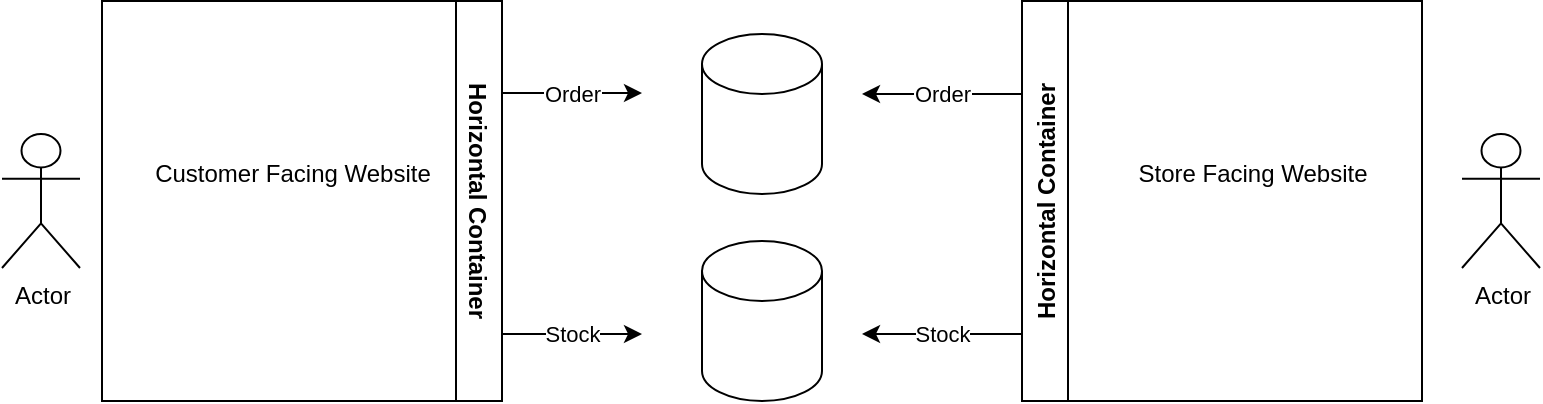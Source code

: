 <mxfile version="15.4.0" type="github">
  <diagram id="U5GuGis5cxZbUuP0ars5" name="Page-1">
    <mxGraphModel dx="1031" dy="622" grid="1" gridSize="10" guides="1" tooltips="1" connect="1" arrows="1" fold="1" page="1" pageScale="1" pageWidth="850" pageHeight="1100" math="0" shadow="0">
      <root>
        <mxCell id="0" />
        <mxCell id="1" parent="0" />
        <mxCell id="Hhp8C2FbrH4ivSbLL-C2-1" value="Actor" style="shape=umlActor;verticalLabelPosition=bottom;verticalAlign=top;html=1;outlineConnect=0;" vertex="1" parent="1">
          <mxGeometry x="40" y="260" width="39" height="67" as="geometry" />
        </mxCell>
        <mxCell id="Hhp8C2FbrH4ivSbLL-C2-2" value="Horizontal Container" style="swimlane;horizontal=0;rotation=-180;" vertex="1" parent="1">
          <mxGeometry x="90" y="193.5" width="200" height="200" as="geometry" />
        </mxCell>
        <mxCell id="Hhp8C2FbrH4ivSbLL-C2-15" value="Customer Facing Website" style="text;html=1;align=center;verticalAlign=middle;resizable=0;points=[];autosize=1;strokeColor=none;fillColor=none;" vertex="1" parent="Hhp8C2FbrH4ivSbLL-C2-2">
          <mxGeometry x="20" y="76.5" width="150" height="20" as="geometry" />
        </mxCell>
        <mxCell id="Hhp8C2FbrH4ivSbLL-C2-3" value="" style="shape=cylinder3;whiteSpace=wrap;html=1;boundedLbl=1;backgroundOutline=1;size=15;" vertex="1" parent="1">
          <mxGeometry x="390" y="210" width="60" height="80" as="geometry" />
        </mxCell>
        <mxCell id="Hhp8C2FbrH4ivSbLL-C2-4" value="" style="shape=cylinder3;whiteSpace=wrap;html=1;boundedLbl=1;backgroundOutline=1;size=15;" vertex="1" parent="1">
          <mxGeometry x="390" y="313.5" width="60" height="80" as="geometry" />
        </mxCell>
        <mxCell id="Hhp8C2FbrH4ivSbLL-C2-9" value="" style="endArrow=classic;html=1;rounded=0;edgeStyle=orthogonalEdgeStyle;" edge="1" parent="1">
          <mxGeometry relative="1" as="geometry">
            <mxPoint x="290" y="360" as="sourcePoint" />
            <mxPoint x="360" y="360" as="targetPoint" />
          </mxGeometry>
        </mxCell>
        <mxCell id="Hhp8C2FbrH4ivSbLL-C2-10" value="Stock" style="edgeLabel;resizable=0;html=1;align=center;verticalAlign=middle;" connectable="0" vertex="1" parent="Hhp8C2FbrH4ivSbLL-C2-9">
          <mxGeometry relative="1" as="geometry" />
        </mxCell>
        <mxCell id="Hhp8C2FbrH4ivSbLL-C2-16" value="Horizontal Container" style="swimlane;horizontal=0;rotation=0;" vertex="1" parent="1">
          <mxGeometry x="550" y="193.5" width="200" height="200" as="geometry" />
        </mxCell>
        <mxCell id="Hhp8C2FbrH4ivSbLL-C2-18" value="Store Facing Website" style="text;html=1;align=center;verticalAlign=middle;resizable=0;points=[];autosize=1;strokeColor=none;fillColor=none;" vertex="1" parent="Hhp8C2FbrH4ivSbLL-C2-16">
          <mxGeometry x="50" y="76.5" width="130" height="20" as="geometry" />
        </mxCell>
        <mxCell id="Hhp8C2FbrH4ivSbLL-C2-19" value="Actor" style="shape=umlActor;verticalLabelPosition=bottom;verticalAlign=top;html=1;outlineConnect=0;" vertex="1" parent="1">
          <mxGeometry x="770" y="260" width="39" height="67" as="geometry" />
        </mxCell>
        <mxCell id="Hhp8C2FbrH4ivSbLL-C2-20" value="" style="endArrow=classic;html=1;rounded=0;edgeStyle=orthogonalEdgeStyle;" edge="1" parent="1">
          <mxGeometry relative="1" as="geometry">
            <mxPoint x="290" y="239.5" as="sourcePoint" />
            <mxPoint x="360" y="239.5" as="targetPoint" />
          </mxGeometry>
        </mxCell>
        <mxCell id="Hhp8C2FbrH4ivSbLL-C2-21" value="Order" style="edgeLabel;resizable=0;html=1;align=center;verticalAlign=middle;" connectable="0" vertex="1" parent="Hhp8C2FbrH4ivSbLL-C2-20">
          <mxGeometry relative="1" as="geometry" />
        </mxCell>
        <mxCell id="Hhp8C2FbrH4ivSbLL-C2-22" value="" style="endArrow=classic;html=1;rounded=0;edgeStyle=orthogonalEdgeStyle;" edge="1" parent="1">
          <mxGeometry relative="1" as="geometry">
            <mxPoint x="550" y="240" as="sourcePoint" />
            <mxPoint x="470" y="240" as="targetPoint" />
            <Array as="points">
              <mxPoint x="480" y="240" />
            </Array>
          </mxGeometry>
        </mxCell>
        <mxCell id="Hhp8C2FbrH4ivSbLL-C2-23" value="Order" style="edgeLabel;resizable=0;html=1;align=center;verticalAlign=middle;" connectable="0" vertex="1" parent="Hhp8C2FbrH4ivSbLL-C2-22">
          <mxGeometry relative="1" as="geometry" />
        </mxCell>
        <mxCell id="Hhp8C2FbrH4ivSbLL-C2-24" value="" style="endArrow=classic;html=1;rounded=0;edgeStyle=orthogonalEdgeStyle;" edge="1" parent="1">
          <mxGeometry relative="1" as="geometry">
            <mxPoint x="550" y="360" as="sourcePoint" />
            <mxPoint x="470" y="360" as="targetPoint" />
          </mxGeometry>
        </mxCell>
        <mxCell id="Hhp8C2FbrH4ivSbLL-C2-25" value="Stock" style="edgeLabel;resizable=0;html=1;align=center;verticalAlign=middle;" connectable="0" vertex="1" parent="Hhp8C2FbrH4ivSbLL-C2-24">
          <mxGeometry relative="1" as="geometry" />
        </mxCell>
      </root>
    </mxGraphModel>
  </diagram>
</mxfile>
